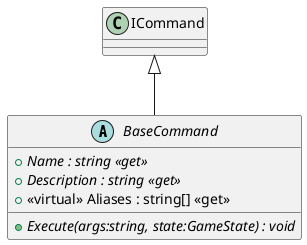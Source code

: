 @startuml
abstract class BaseCommand {
    + {abstract} Name : string <<get>>
    + {abstract} Description : string <<get>>
    + <<virtual>> Aliases : string[] <<get>>
    + {abstract} Execute(args:string, state:GameState) : void
}
ICommand <|-- BaseCommand
@enduml
